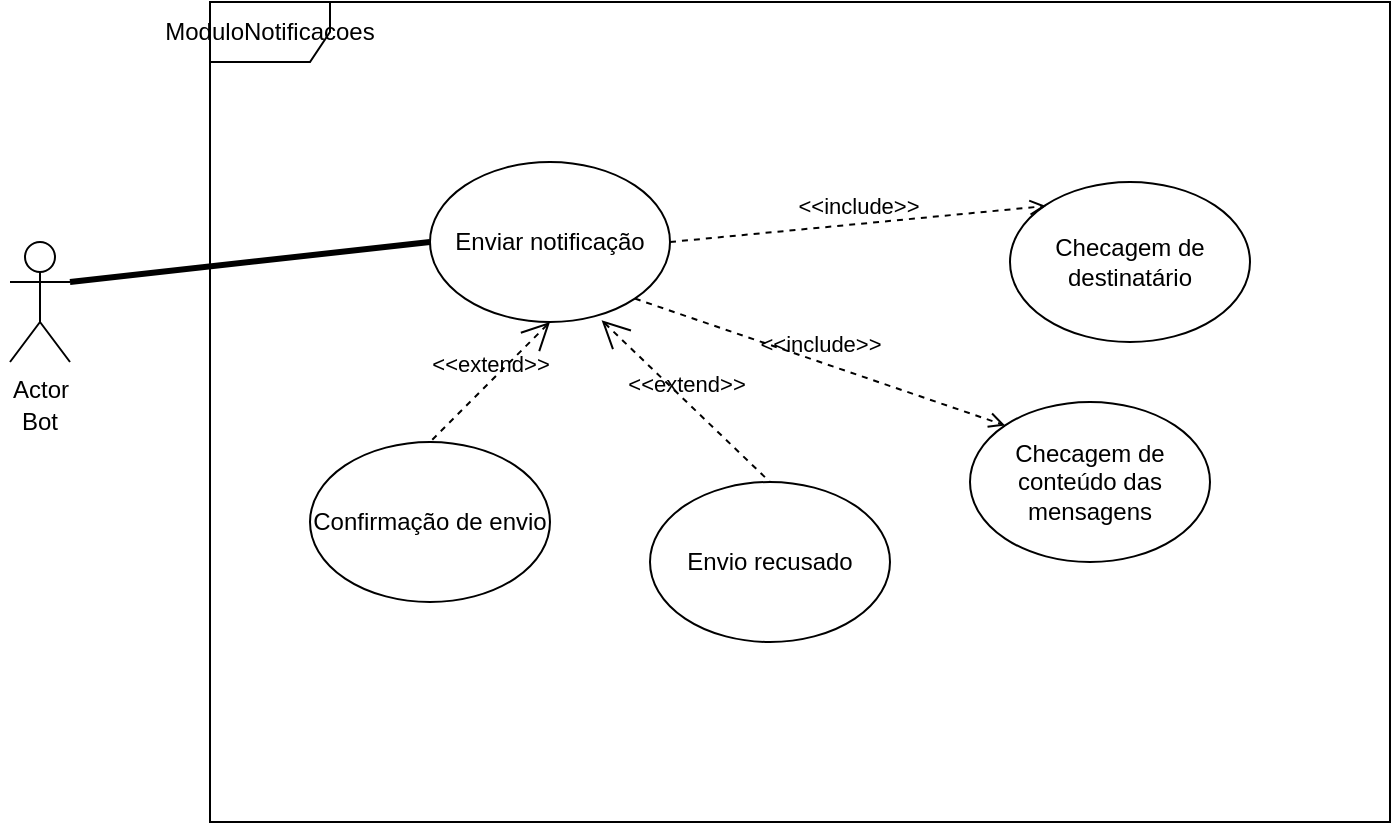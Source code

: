 <mxfile version="14.5.10" type="device"><diagram id="D9nfxtYuhGx4I6LGRAOo" name="Page-1"><mxGraphModel dx="1138" dy="459" grid="1" gridSize="10" guides="1" tooltips="1" connect="1" arrows="1" fold="1" page="1" pageScale="1" pageWidth="827" pageHeight="1169" math="0" shadow="0"><root><mxCell id="0"/><mxCell id="1" parent="0"/><mxCell id="QEJ3tquHxxzByy6ZOynV-1" value="Actor" style="shape=umlActor;verticalLabelPosition=bottom;verticalAlign=top;html=1;outlineConnect=0;" parent="1" vertex="1"><mxGeometry x="50" y="190" width="30" height="60" as="geometry"/></mxCell><mxCell id="QEJ3tquHxxzByy6ZOynV-2" value="Enviar notificação" style="ellipse;whiteSpace=wrap;html=1;" parent="1" vertex="1"><mxGeometry x="260" y="150" width="120" height="80" as="geometry"/></mxCell><mxCell id="QEJ3tquHxxzByy6ZOynV-3" value="Checagem de destinatário" style="ellipse;whiteSpace=wrap;html=1;" parent="1" vertex="1"><mxGeometry x="550" y="160" width="120" height="80" as="geometry"/></mxCell><mxCell id="QEJ3tquHxxzByy6ZOynV-4" value="Checagem de conteúdo das mensagens" style="ellipse;whiteSpace=wrap;html=1;" parent="1" vertex="1"><mxGeometry x="530" y="270" width="120" height="80" as="geometry"/></mxCell><mxCell id="QEJ3tquHxxzByy6ZOynV-6" value="Bot" style="text;html=1;strokeColor=none;fillColor=none;align=center;verticalAlign=middle;whiteSpace=wrap;rounded=0;" parent="1" vertex="1"><mxGeometry x="45" y="270" width="40" height="20" as="geometry"/></mxCell><mxCell id="QEJ3tquHxxzByy6ZOynV-7" value="" style="endArrow=none;startArrow=none;endFill=0;startFill=0;endSize=8;html=1;verticalAlign=bottom;labelBackgroundColor=none;strokeWidth=3;entryX=0;entryY=0.5;entryDx=0;entryDy=0;exitX=1;exitY=0.333;exitDx=0;exitDy=0;exitPerimeter=0;" parent="1" source="QEJ3tquHxxzByy6ZOynV-1" target="QEJ3tquHxxzByy6ZOynV-2" edge="1"><mxGeometry width="160" relative="1" as="geometry"><mxPoint x="80" y="209.5" as="sourcePoint"/><mxPoint x="240" y="209.5" as="targetPoint"/></mxGeometry></mxCell><mxCell id="QEJ3tquHxxzByy6ZOynV-8" value="&amp;lt;&amp;lt;include&amp;gt;&amp;gt;" style="html=1;verticalAlign=bottom;labelBackgroundColor=none;endArrow=open;endFill=0;dashed=1;exitX=1;exitY=0.5;exitDx=0;exitDy=0;" parent="1" source="QEJ3tquHxxzByy6ZOynV-2" edge="1"><mxGeometry width="160" relative="1" as="geometry"><mxPoint x="500" y="150" as="sourcePoint"/><mxPoint x="568" y="172" as="targetPoint"/></mxGeometry></mxCell><mxCell id="QEJ3tquHxxzByy6ZOynV-9" value="&amp;lt;&amp;lt;include&amp;gt;&amp;gt;" style="html=1;verticalAlign=bottom;labelBackgroundColor=none;endArrow=open;endFill=0;dashed=1;exitX=1;exitY=1;exitDx=0;exitDy=0;entryX=0;entryY=0;entryDx=0;entryDy=0;" parent="1" source="QEJ3tquHxxzByy6ZOynV-2" target="QEJ3tquHxxzByy6ZOynV-4" edge="1"><mxGeometry width="160" relative="1" as="geometry"><mxPoint x="360" y="170" as="sourcePoint"/><mxPoint x="428" y="192" as="targetPoint"/></mxGeometry></mxCell><mxCell id="X9CK3QuRXEtd8bwOjlzj-1" value="Confirmação de envio" style="ellipse;whiteSpace=wrap;html=1;" vertex="1" parent="1"><mxGeometry x="200" y="290" width="120" height="80" as="geometry"/></mxCell><mxCell id="X9CK3QuRXEtd8bwOjlzj-2" value="&amp;lt;&amp;lt;extend&amp;gt;&amp;gt;" style="edgeStyle=none;html=1;startArrow=open;endArrow=none;startSize=12;verticalAlign=bottom;dashed=1;labelBackgroundColor=none;entryX=0.5;entryY=0;entryDx=0;entryDy=0;exitX=0.5;exitY=1;exitDx=0;exitDy=0;" edge="1" parent="1" source="QEJ3tquHxxzByy6ZOynV-2" target="X9CK3QuRXEtd8bwOjlzj-1"><mxGeometry width="160" relative="1" as="geometry"><mxPoint x="290" y="200" as="sourcePoint"/><mxPoint x="490" y="340" as="targetPoint"/></mxGeometry></mxCell><mxCell id="X9CK3QuRXEtd8bwOjlzj-3" value="Envio recusado" style="ellipse;whiteSpace=wrap;html=1;" vertex="1" parent="1"><mxGeometry x="370" y="310" width="120" height="80" as="geometry"/></mxCell><mxCell id="X9CK3QuRXEtd8bwOjlzj-4" value="&amp;lt;&amp;lt;extend&amp;gt;&amp;gt;" style="edgeStyle=none;html=1;startArrow=open;endArrow=none;startSize=12;verticalAlign=bottom;dashed=1;labelBackgroundColor=none;entryX=0.5;entryY=0;entryDx=0;entryDy=0;exitX=0.715;exitY=0.989;exitDx=0;exitDy=0;exitPerimeter=0;" edge="1" parent="1" source="QEJ3tquHxxzByy6ZOynV-2" target="X9CK3QuRXEtd8bwOjlzj-3"><mxGeometry width="160" relative="1" as="geometry"><mxPoint x="332" y="188" as="sourcePoint"/><mxPoint x="270" y="300" as="targetPoint"/></mxGeometry></mxCell><mxCell id="X9CK3QuRXEtd8bwOjlzj-5" value="ModuloNotificacoes" style="shape=umlFrame;whiteSpace=wrap;html=1;" vertex="1" parent="1"><mxGeometry x="150" y="70" width="590" height="410" as="geometry"/></mxCell></root></mxGraphModel></diagram></mxfile>